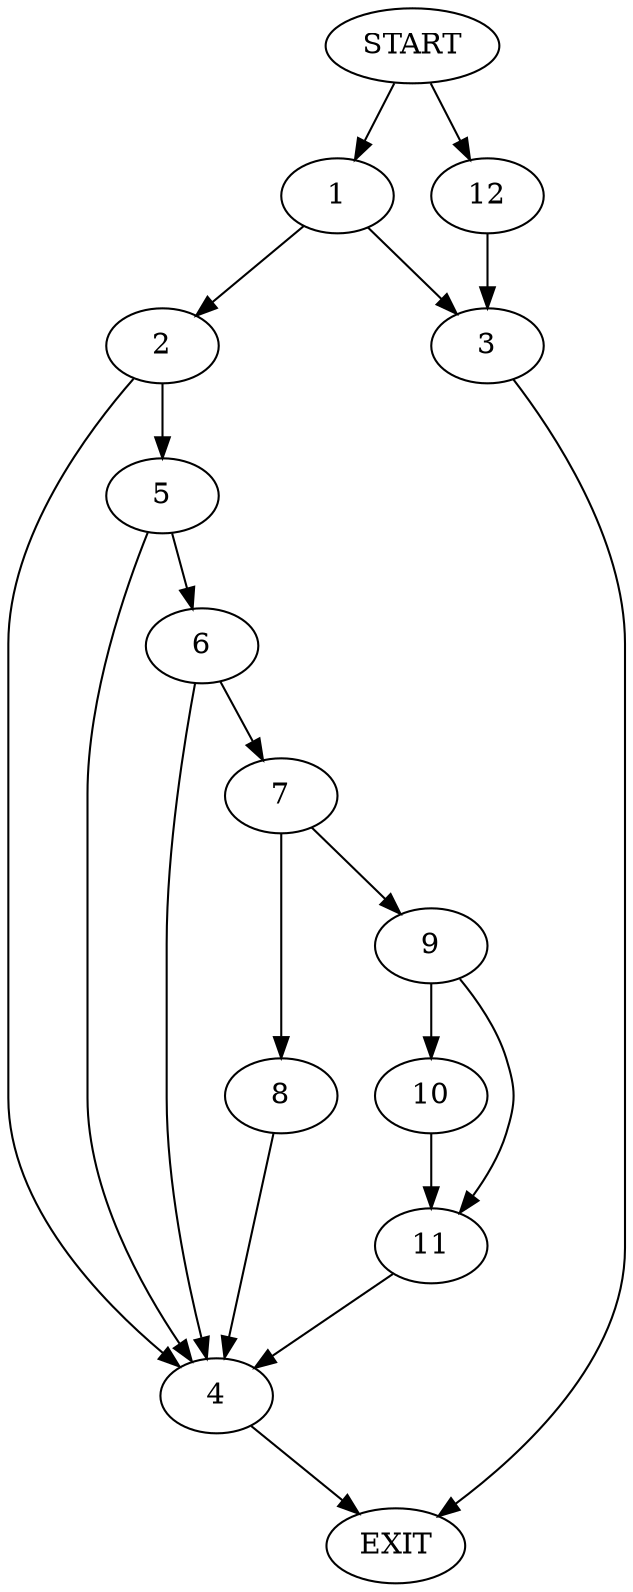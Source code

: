 digraph {
0 [label="START"]
13 [label="EXIT"]
0 -> 1
1 -> 2
1 -> 3
2 -> 4
2 -> 5
3 -> 13
5 -> 4
5 -> 6
4 -> 13
6 -> 4
6 -> 7
7 -> 8
7 -> 9
8 -> 4
9 -> 10
9 -> 11
11 -> 4
10 -> 11
0 -> 12
12 -> 3
}
